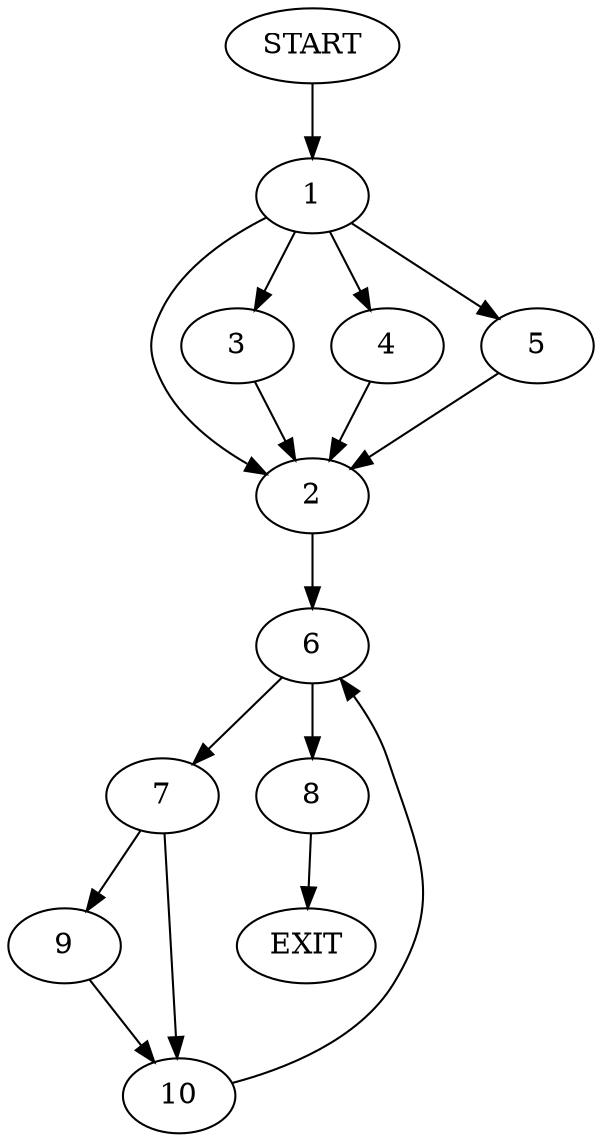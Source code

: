 digraph {
0 [label="START"]
11 [label="EXIT"]
0 -> 1
1 -> 2
1 -> 3
1 -> 4
1 -> 5
4 -> 2
2 -> 6
3 -> 2
5 -> 2
6 -> 7
6 -> 8
7 -> 9
7 -> 10
8 -> 11
10 -> 6
9 -> 10
}
